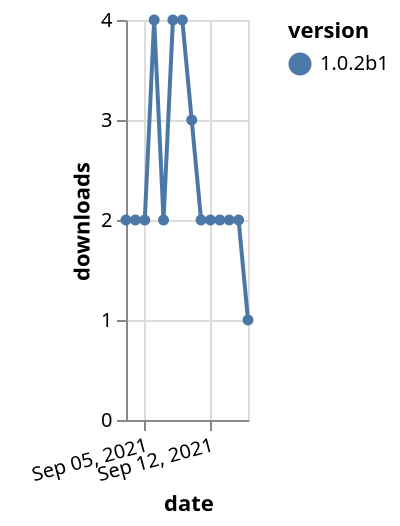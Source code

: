 {"$schema": "https://vega.github.io/schema/vega-lite/v5.json", "description": "A simple bar chart with embedded data.", "data": {"values": [{"date": "2021-09-03", "total": 2907, "delta": 2, "version": "1.0.2b1"}, {"date": "2021-09-04", "total": 2909, "delta": 2, "version": "1.0.2b1"}, {"date": "2021-09-05", "total": 2911, "delta": 2, "version": "1.0.2b1"}, {"date": "2021-09-06", "total": 2915, "delta": 4, "version": "1.0.2b1"}, {"date": "2021-09-07", "total": 2917, "delta": 2, "version": "1.0.2b1"}, {"date": "2021-09-08", "total": 2921, "delta": 4, "version": "1.0.2b1"}, {"date": "2021-09-09", "total": 2925, "delta": 4, "version": "1.0.2b1"}, {"date": "2021-09-10", "total": 2928, "delta": 3, "version": "1.0.2b1"}, {"date": "2021-09-11", "total": 2930, "delta": 2, "version": "1.0.2b1"}, {"date": "2021-09-12", "total": 2932, "delta": 2, "version": "1.0.2b1"}, {"date": "2021-09-13", "total": 2934, "delta": 2, "version": "1.0.2b1"}, {"date": "2021-09-14", "total": 2936, "delta": 2, "version": "1.0.2b1"}, {"date": "2021-09-15", "total": 2938, "delta": 2, "version": "1.0.2b1"}, {"date": "2021-09-16", "total": 2939, "delta": 1, "version": "1.0.2b1"}]}, "width": "container", "mark": {"type": "line", "point": {"filled": true}}, "encoding": {"x": {"field": "date", "type": "temporal", "timeUnit": "yearmonthdate", "title": "date", "axis": {"labelAngle": -15}}, "y": {"field": "delta", "type": "quantitative", "title": "downloads"}, "color": {"field": "version", "type": "nominal"}, "tooltip": {"field": "delta"}}}